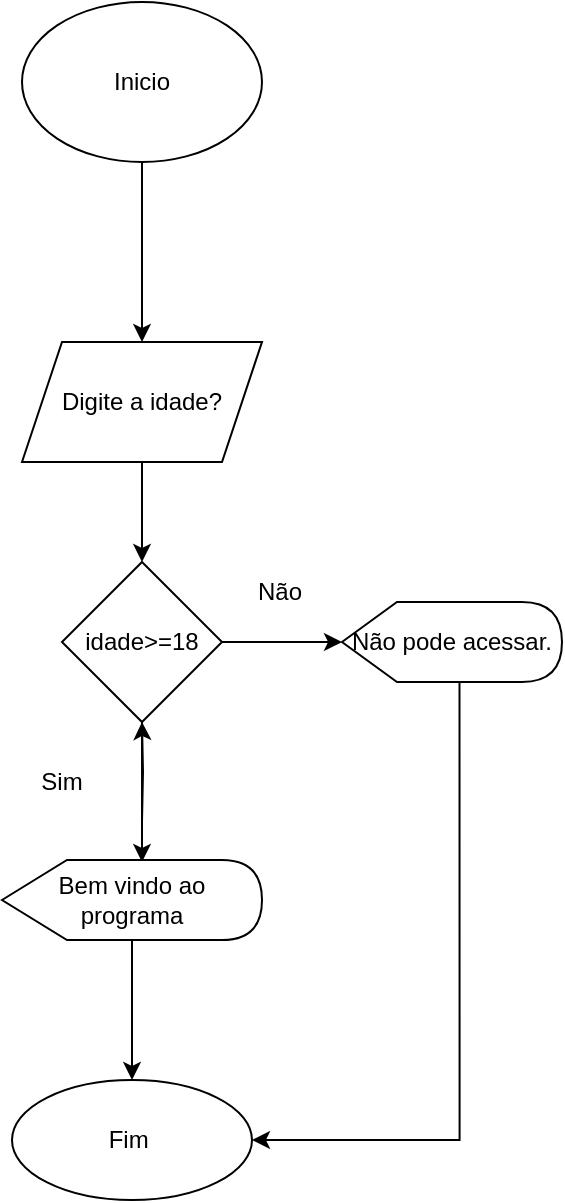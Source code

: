 <mxfile version="18.0.7" type="github"><diagram id="e1PAfakm8zuPdE495Jjl" name="Page-1"><mxGraphModel dx="723" dy="375" grid="1" gridSize="10" guides="1" tooltips="1" connect="1" arrows="1" fold="1" page="1" pageScale="1" pageWidth="827" pageHeight="1169" math="0" shadow="0"><root><mxCell id="0"/><mxCell id="1" parent="0"/><mxCell id="PfrZTj65gaSr10mVzNqL-3" value="" style="edgeStyle=orthogonalEdgeStyle;rounded=0;orthogonalLoop=1;jettySize=auto;html=1;" edge="1" parent="1" source="PfrZTj65gaSr10mVzNqL-1" target="PfrZTj65gaSr10mVzNqL-2"><mxGeometry relative="1" as="geometry"/></mxCell><mxCell id="PfrZTj65gaSr10mVzNqL-1" value="Inicio" style="ellipse;whiteSpace=wrap;html=1;" vertex="1" parent="1"><mxGeometry x="330" y="20" width="120" height="80" as="geometry"/></mxCell><mxCell id="PfrZTj65gaSr10mVzNqL-5" value="" style="edgeStyle=orthogonalEdgeStyle;rounded=0;orthogonalLoop=1;jettySize=auto;html=1;" edge="1" parent="1" source="PfrZTj65gaSr10mVzNqL-2"><mxGeometry relative="1" as="geometry"><mxPoint x="390" y="300" as="targetPoint"/></mxGeometry></mxCell><mxCell id="PfrZTj65gaSr10mVzNqL-2" value="Digite a idade?" style="shape=parallelogram;perimeter=parallelogramPerimeter;whiteSpace=wrap;html=1;fixedSize=1;" vertex="1" parent="1"><mxGeometry x="330" y="190" width="120" height="60" as="geometry"/></mxCell><mxCell id="PfrZTj65gaSr10mVzNqL-7" value="" style="edgeStyle=orthogonalEdgeStyle;rounded=0;orthogonalLoop=1;jettySize=auto;html=1;" edge="1" parent="1" source="PfrZTj65gaSr10mVzNqL-4"><mxGeometry relative="1" as="geometry"><mxPoint x="390" y="450" as="targetPoint"/></mxGeometry></mxCell><mxCell id="PfrZTj65gaSr10mVzNqL-16" value="" style="edgeStyle=orthogonalEdgeStyle;rounded=0;orthogonalLoop=1;jettySize=auto;html=1;" edge="1" parent="1" source="PfrZTj65gaSr10mVzNqL-4" target="PfrZTj65gaSr10mVzNqL-15"><mxGeometry relative="1" as="geometry"/></mxCell><mxCell id="PfrZTj65gaSr10mVzNqL-4" value="idade&amp;gt;=18" style="rhombus;whiteSpace=wrap;html=1;" vertex="1" parent="1"><mxGeometry x="350" y="300" width="80" height="80" as="geometry"/></mxCell><mxCell id="PfrZTj65gaSr10mVzNqL-9" value="" style="edgeStyle=orthogonalEdgeStyle;rounded=0;orthogonalLoop=1;jettySize=auto;html=1;" edge="1" parent="1" target="PfrZTj65gaSr10mVzNqL-4"><mxGeometry relative="1" as="geometry"><mxPoint x="390" y="430" as="sourcePoint"/></mxGeometry></mxCell><mxCell id="PfrZTj65gaSr10mVzNqL-18" value="" style="edgeStyle=orthogonalEdgeStyle;rounded=0;orthogonalLoop=1;jettySize=auto;html=1;" edge="1" parent="1" source="PfrZTj65gaSr10mVzNqL-8" target="PfrZTj65gaSr10mVzNqL-17"><mxGeometry relative="1" as="geometry"/></mxCell><mxCell id="PfrZTj65gaSr10mVzNqL-8" value="Bem vindo ao programa" style="shape=display;whiteSpace=wrap;html=1;" vertex="1" parent="1"><mxGeometry x="320" y="449" width="130" height="40" as="geometry"/></mxCell><mxCell id="PfrZTj65gaSr10mVzNqL-10" value="Sim" style="text;html=1;strokeColor=none;fillColor=none;align=center;verticalAlign=middle;whiteSpace=wrap;rounded=0;" vertex="1" parent="1"><mxGeometry x="320" y="395" width="60" height="30" as="geometry"/></mxCell><mxCell id="PfrZTj65gaSr10mVzNqL-11" value="Não" style="text;html=1;strokeColor=none;fillColor=none;align=center;verticalAlign=middle;whiteSpace=wrap;rounded=0;" vertex="1" parent="1"><mxGeometry x="429" y="300" width="60" height="30" as="geometry"/></mxCell><mxCell id="PfrZTj65gaSr10mVzNqL-20" style="edgeStyle=orthogonalEdgeStyle;rounded=0;orthogonalLoop=1;jettySize=auto;html=1;exitX=0;exitY=0;exitDx=58.75;exitDy=40;exitPerimeter=0;entryX=1;entryY=0.5;entryDx=0;entryDy=0;" edge="1" parent="1" source="PfrZTj65gaSr10mVzNqL-15" target="PfrZTj65gaSr10mVzNqL-17"><mxGeometry relative="1" as="geometry"/></mxCell><mxCell id="PfrZTj65gaSr10mVzNqL-15" value="Não pode acessar." style="shape=display;whiteSpace=wrap;html=1;" vertex="1" parent="1"><mxGeometry x="490" y="320" width="110" height="40" as="geometry"/></mxCell><mxCell id="PfrZTj65gaSr10mVzNqL-17" value="Fim&amp;nbsp;&lt;br&gt;" style="ellipse;whiteSpace=wrap;html=1;" vertex="1" parent="1"><mxGeometry x="325" y="559" width="120" height="60" as="geometry"/></mxCell></root></mxGraphModel></diagram></mxfile>